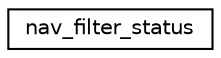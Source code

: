 digraph "Graphical Class Hierarchy"
{
 // INTERACTIVE_SVG=YES
  edge [fontname="Helvetica",fontsize="10",labelfontname="Helvetica",labelfontsize="10"];
  node [fontname="Helvetica",fontsize="10",shape=record];
  rankdir="LR";
  Node1 [label="nav_filter_status",height=0.2,width=0.4,color="black", fillcolor="white", style="filled",URL="$unionnav__filter__status.html"];
}
